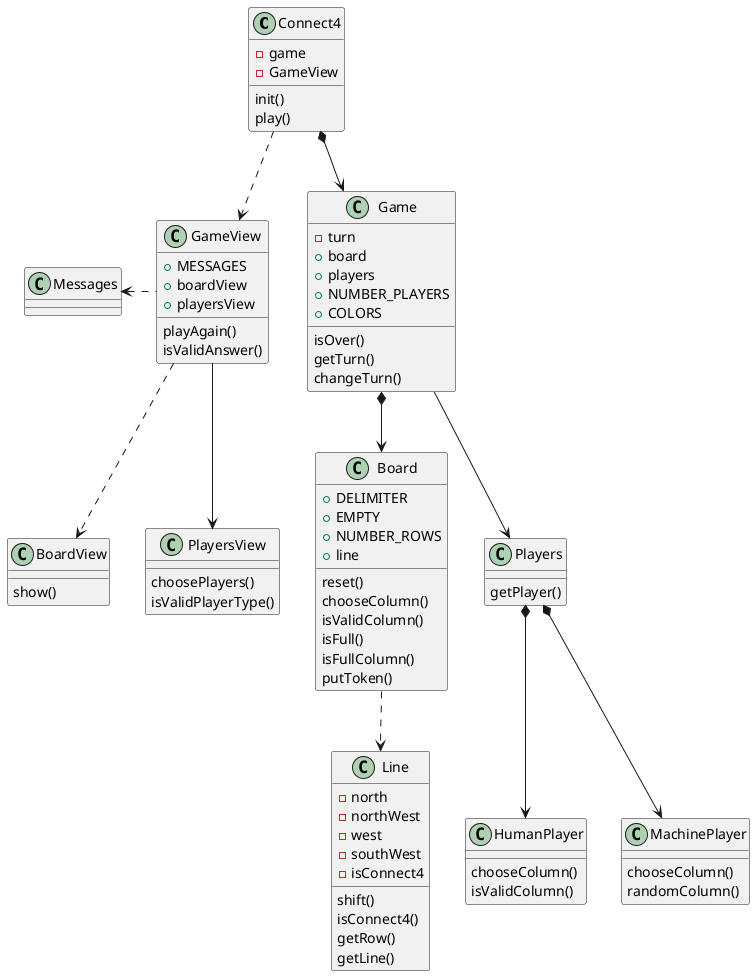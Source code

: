 @startuml "Classes Diagram"

class Connect4 {
  - game
  - GameView

  init()
  play()
}
class Game {
  - turn
  + board
  + players
  + NUMBER_PLAYERS
  + COLORS

  isOver()
  getTurn()
  changeTurn()
}
class GameView {
  + MESSAGES
  + boardView
  + playersView

  playAgain()
  isValidAnswer()
}
class Board {
  + DELIMITER
  + EMPTY
  + NUMBER_ROWS
  + line

  reset()
  chooseColumn()
  isValidColumn()
  isFull()
  isFullColumn()
  putToken()
}
class BoardView {
  show()
}
class Line {
  - north
  - northWest
  - west
  - southWest
  - isConnect4

  shift()
  isConnect4()
  getRow()
  getLine()
}
class Players {
  getPlayer()
}
class PlayersView {
  choosePlayers()
  isValidPlayerType()
}
class HumanPlayer {
  chooseColumn()
  isValidColumn()
}
class MachinePlayer {
  chooseColumn()
  randomColumn()
}
class Messages {

}

Connect4 *--> Game
Connect4 ..> GameView
Game --> Players
Game *--> Board
GameView ..> BoardView
GameView --> PlayersView
Messages <. GameView
Board ..> Line
Players *--> HumanPlayer
Players *--> MachinePlayer

@enduml